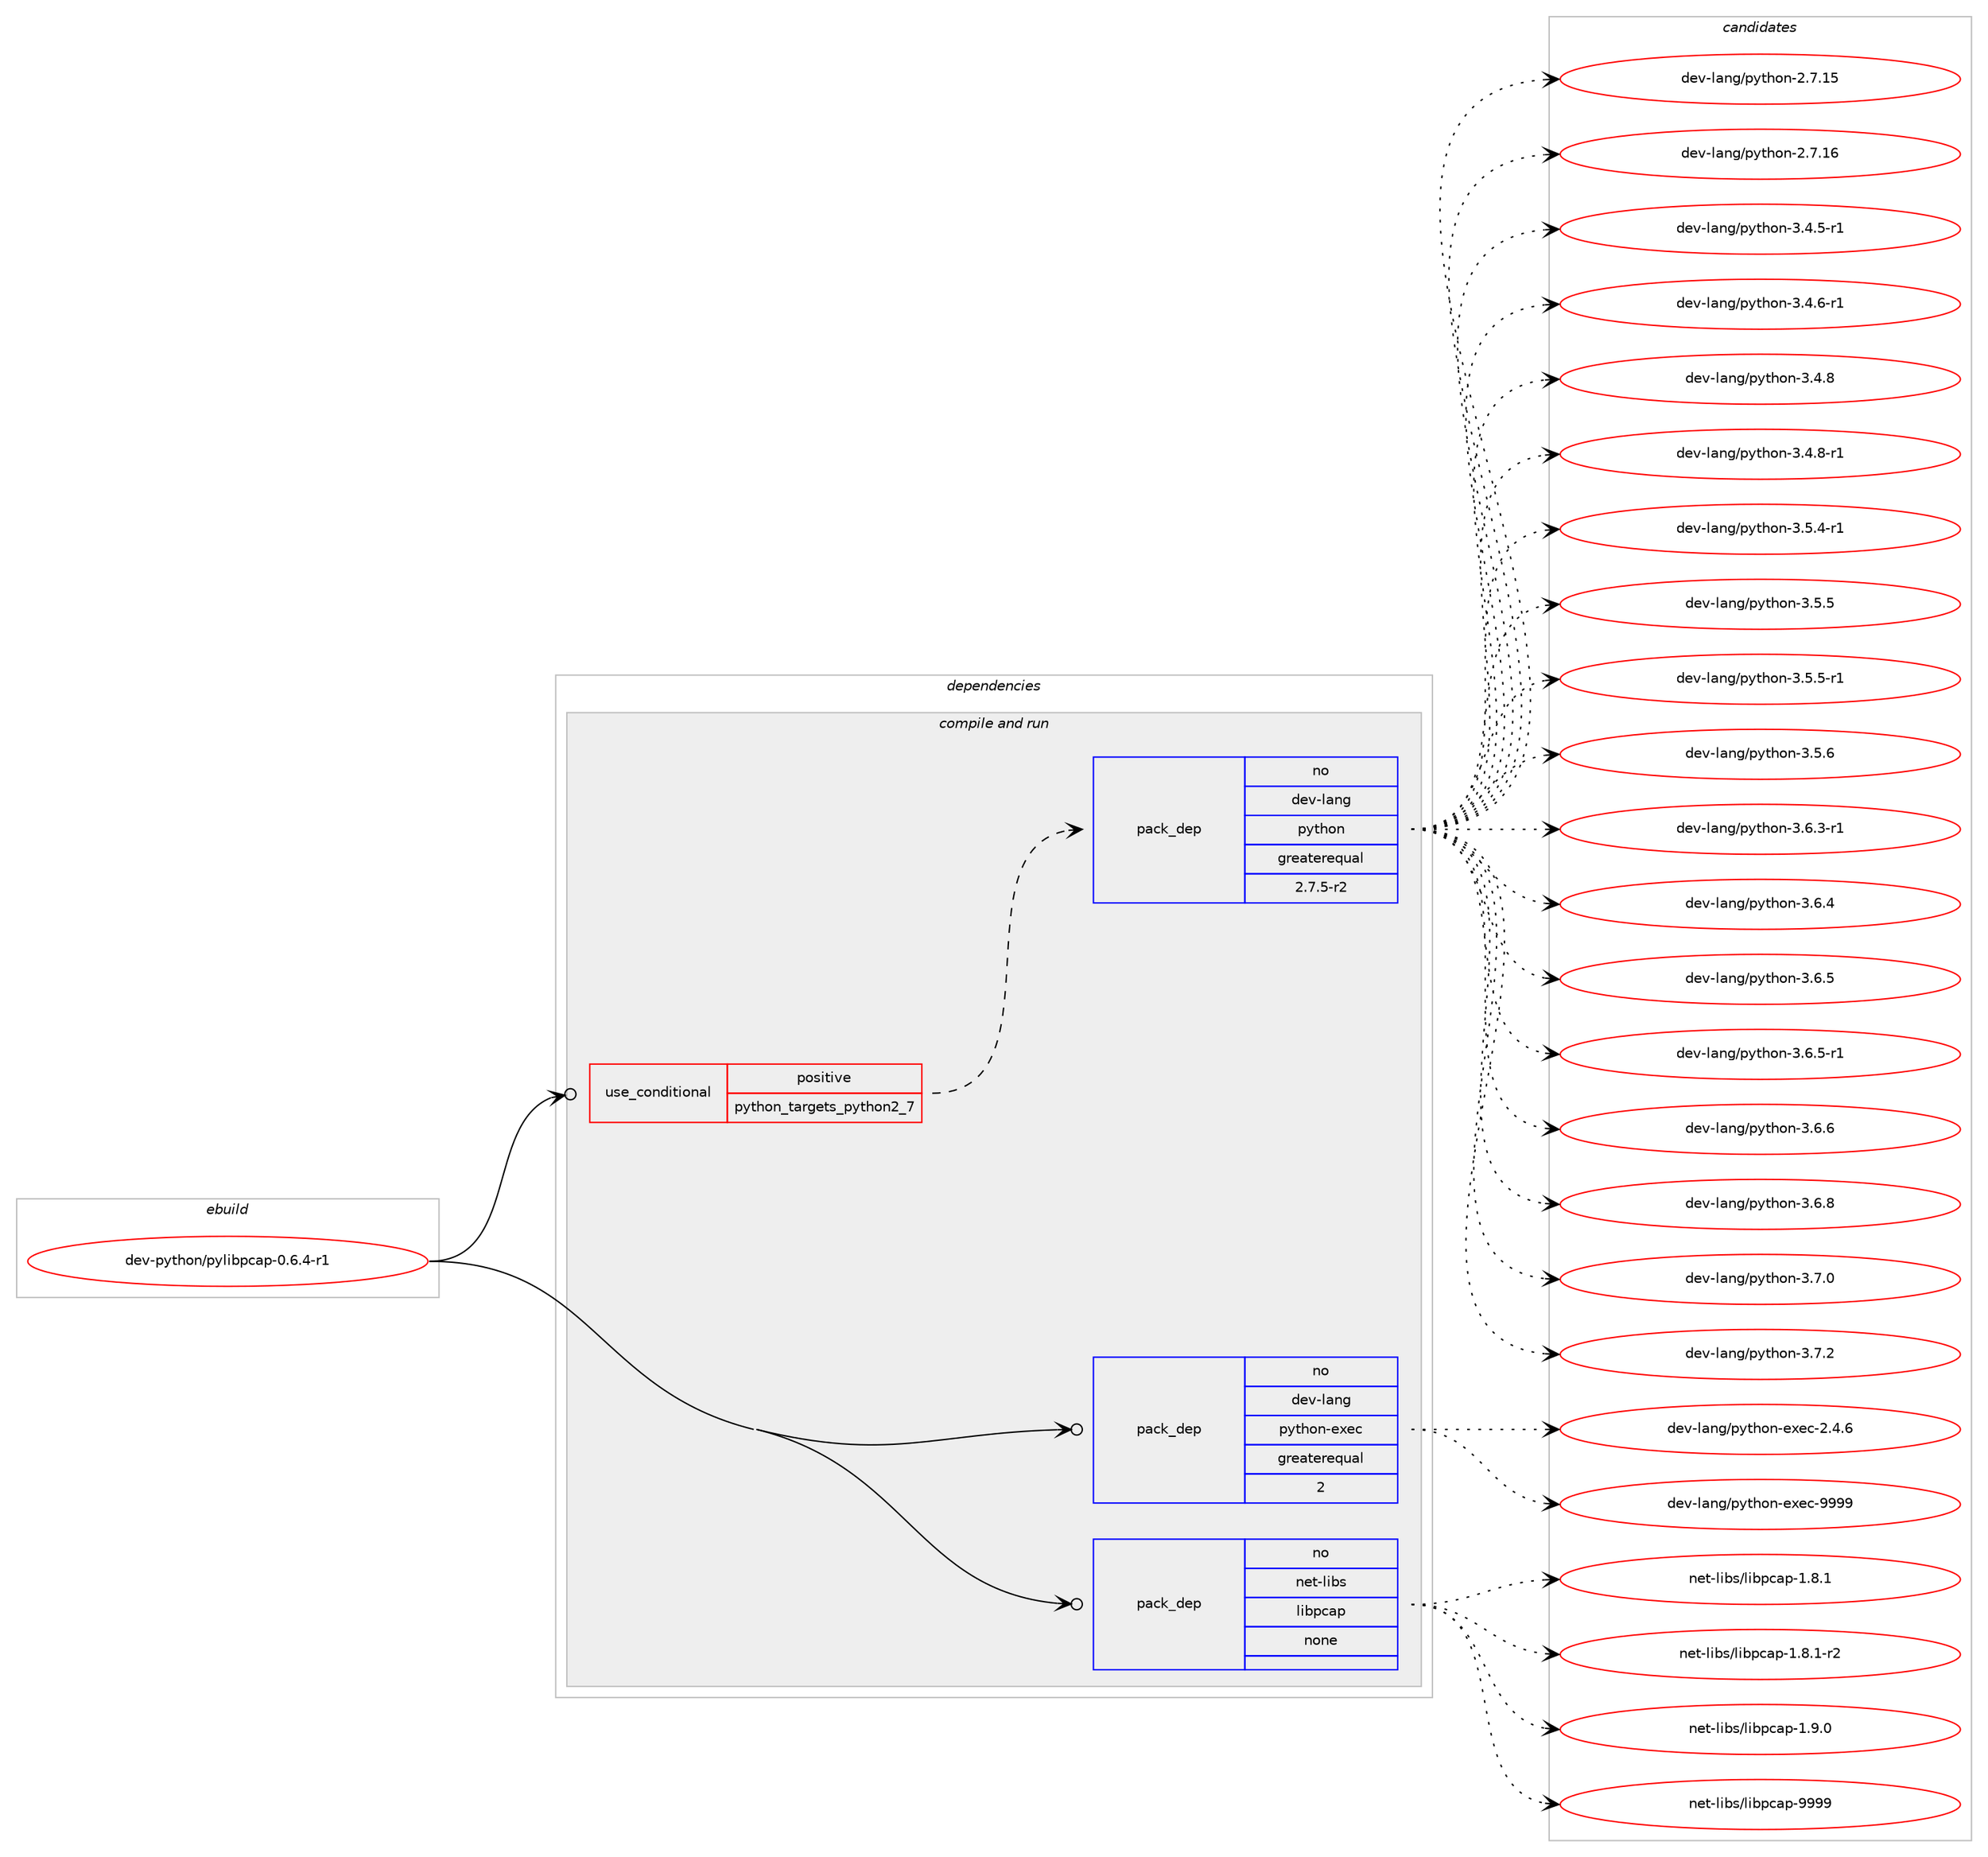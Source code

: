 digraph prolog {

# *************
# Graph options
# *************

newrank=true;
concentrate=true;
compound=true;
graph [rankdir=LR,fontname=Helvetica,fontsize=10,ranksep=1.5];#, ranksep=2.5, nodesep=0.2];
edge  [arrowhead=vee];
node  [fontname=Helvetica,fontsize=10];

# **********
# The ebuild
# **********

subgraph cluster_leftcol {
color=gray;
rank=same;
label=<<i>ebuild</i>>;
id [label="dev-python/pylibpcap-0.6.4-r1", color=red, width=4, href="../dev-python/pylibpcap-0.6.4-r1.svg"];
}

# ****************
# The dependencies
# ****************

subgraph cluster_midcol {
color=gray;
label=<<i>dependencies</i>>;
subgraph cluster_compile {
fillcolor="#eeeeee";
style=filled;
label=<<i>compile</i>>;
}
subgraph cluster_compileandrun {
fillcolor="#eeeeee";
style=filled;
label=<<i>compile and run</i>>;
subgraph cond381119 {
dependency1430247 [label=<<TABLE BORDER="0" CELLBORDER="1" CELLSPACING="0" CELLPADDING="4"><TR><TD ROWSPAN="3" CELLPADDING="10">use_conditional</TD></TR><TR><TD>positive</TD></TR><TR><TD>python_targets_python2_7</TD></TR></TABLE>>, shape=none, color=red];
subgraph pack1025806 {
dependency1430248 [label=<<TABLE BORDER="0" CELLBORDER="1" CELLSPACING="0" CELLPADDING="4" WIDTH="220"><TR><TD ROWSPAN="6" CELLPADDING="30">pack_dep</TD></TR><TR><TD WIDTH="110">no</TD></TR><TR><TD>dev-lang</TD></TR><TR><TD>python</TD></TR><TR><TD>greaterequal</TD></TR><TR><TD>2.7.5-r2</TD></TR></TABLE>>, shape=none, color=blue];
}
dependency1430247:e -> dependency1430248:w [weight=20,style="dashed",arrowhead="vee"];
}
id:e -> dependency1430247:w [weight=20,style="solid",arrowhead="odotvee"];
subgraph pack1025807 {
dependency1430249 [label=<<TABLE BORDER="0" CELLBORDER="1" CELLSPACING="0" CELLPADDING="4" WIDTH="220"><TR><TD ROWSPAN="6" CELLPADDING="30">pack_dep</TD></TR><TR><TD WIDTH="110">no</TD></TR><TR><TD>dev-lang</TD></TR><TR><TD>python-exec</TD></TR><TR><TD>greaterequal</TD></TR><TR><TD>2</TD></TR></TABLE>>, shape=none, color=blue];
}
id:e -> dependency1430249:w [weight=20,style="solid",arrowhead="odotvee"];
subgraph pack1025808 {
dependency1430250 [label=<<TABLE BORDER="0" CELLBORDER="1" CELLSPACING="0" CELLPADDING="4" WIDTH="220"><TR><TD ROWSPAN="6" CELLPADDING="30">pack_dep</TD></TR><TR><TD WIDTH="110">no</TD></TR><TR><TD>net-libs</TD></TR><TR><TD>libpcap</TD></TR><TR><TD>none</TD></TR><TR><TD></TD></TR></TABLE>>, shape=none, color=blue];
}
id:e -> dependency1430250:w [weight=20,style="solid",arrowhead="odotvee"];
}
subgraph cluster_run {
fillcolor="#eeeeee";
style=filled;
label=<<i>run</i>>;
}
}

# **************
# The candidates
# **************

subgraph cluster_choices {
rank=same;
color=gray;
label=<<i>candidates</i>>;

subgraph choice1025806 {
color=black;
nodesep=1;
choice10010111845108971101034711212111610411111045504655464953 [label="dev-lang/python-2.7.15", color=red, width=4,href="../dev-lang/python-2.7.15.svg"];
choice10010111845108971101034711212111610411111045504655464954 [label="dev-lang/python-2.7.16", color=red, width=4,href="../dev-lang/python-2.7.16.svg"];
choice1001011184510897110103471121211161041111104551465246534511449 [label="dev-lang/python-3.4.5-r1", color=red, width=4,href="../dev-lang/python-3.4.5-r1.svg"];
choice1001011184510897110103471121211161041111104551465246544511449 [label="dev-lang/python-3.4.6-r1", color=red, width=4,href="../dev-lang/python-3.4.6-r1.svg"];
choice100101118451089711010347112121116104111110455146524656 [label="dev-lang/python-3.4.8", color=red, width=4,href="../dev-lang/python-3.4.8.svg"];
choice1001011184510897110103471121211161041111104551465246564511449 [label="dev-lang/python-3.4.8-r1", color=red, width=4,href="../dev-lang/python-3.4.8-r1.svg"];
choice1001011184510897110103471121211161041111104551465346524511449 [label="dev-lang/python-3.5.4-r1", color=red, width=4,href="../dev-lang/python-3.5.4-r1.svg"];
choice100101118451089711010347112121116104111110455146534653 [label="dev-lang/python-3.5.5", color=red, width=4,href="../dev-lang/python-3.5.5.svg"];
choice1001011184510897110103471121211161041111104551465346534511449 [label="dev-lang/python-3.5.5-r1", color=red, width=4,href="../dev-lang/python-3.5.5-r1.svg"];
choice100101118451089711010347112121116104111110455146534654 [label="dev-lang/python-3.5.6", color=red, width=4,href="../dev-lang/python-3.5.6.svg"];
choice1001011184510897110103471121211161041111104551465446514511449 [label="dev-lang/python-3.6.3-r1", color=red, width=4,href="../dev-lang/python-3.6.3-r1.svg"];
choice100101118451089711010347112121116104111110455146544652 [label="dev-lang/python-3.6.4", color=red, width=4,href="../dev-lang/python-3.6.4.svg"];
choice100101118451089711010347112121116104111110455146544653 [label="dev-lang/python-3.6.5", color=red, width=4,href="../dev-lang/python-3.6.5.svg"];
choice1001011184510897110103471121211161041111104551465446534511449 [label="dev-lang/python-3.6.5-r1", color=red, width=4,href="../dev-lang/python-3.6.5-r1.svg"];
choice100101118451089711010347112121116104111110455146544654 [label="dev-lang/python-3.6.6", color=red, width=4,href="../dev-lang/python-3.6.6.svg"];
choice100101118451089711010347112121116104111110455146544656 [label="dev-lang/python-3.6.8", color=red, width=4,href="../dev-lang/python-3.6.8.svg"];
choice100101118451089711010347112121116104111110455146554648 [label="dev-lang/python-3.7.0", color=red, width=4,href="../dev-lang/python-3.7.0.svg"];
choice100101118451089711010347112121116104111110455146554650 [label="dev-lang/python-3.7.2", color=red, width=4,href="../dev-lang/python-3.7.2.svg"];
dependency1430248:e -> choice10010111845108971101034711212111610411111045504655464953:w [style=dotted,weight="100"];
dependency1430248:e -> choice10010111845108971101034711212111610411111045504655464954:w [style=dotted,weight="100"];
dependency1430248:e -> choice1001011184510897110103471121211161041111104551465246534511449:w [style=dotted,weight="100"];
dependency1430248:e -> choice1001011184510897110103471121211161041111104551465246544511449:w [style=dotted,weight="100"];
dependency1430248:e -> choice100101118451089711010347112121116104111110455146524656:w [style=dotted,weight="100"];
dependency1430248:e -> choice1001011184510897110103471121211161041111104551465246564511449:w [style=dotted,weight="100"];
dependency1430248:e -> choice1001011184510897110103471121211161041111104551465346524511449:w [style=dotted,weight="100"];
dependency1430248:e -> choice100101118451089711010347112121116104111110455146534653:w [style=dotted,weight="100"];
dependency1430248:e -> choice1001011184510897110103471121211161041111104551465346534511449:w [style=dotted,weight="100"];
dependency1430248:e -> choice100101118451089711010347112121116104111110455146534654:w [style=dotted,weight="100"];
dependency1430248:e -> choice1001011184510897110103471121211161041111104551465446514511449:w [style=dotted,weight="100"];
dependency1430248:e -> choice100101118451089711010347112121116104111110455146544652:w [style=dotted,weight="100"];
dependency1430248:e -> choice100101118451089711010347112121116104111110455146544653:w [style=dotted,weight="100"];
dependency1430248:e -> choice1001011184510897110103471121211161041111104551465446534511449:w [style=dotted,weight="100"];
dependency1430248:e -> choice100101118451089711010347112121116104111110455146544654:w [style=dotted,weight="100"];
dependency1430248:e -> choice100101118451089711010347112121116104111110455146544656:w [style=dotted,weight="100"];
dependency1430248:e -> choice100101118451089711010347112121116104111110455146554648:w [style=dotted,weight="100"];
dependency1430248:e -> choice100101118451089711010347112121116104111110455146554650:w [style=dotted,weight="100"];
}
subgraph choice1025807 {
color=black;
nodesep=1;
choice1001011184510897110103471121211161041111104510112010199455046524654 [label="dev-lang/python-exec-2.4.6", color=red, width=4,href="../dev-lang/python-exec-2.4.6.svg"];
choice10010111845108971101034711212111610411111045101120101994557575757 [label="dev-lang/python-exec-9999", color=red, width=4,href="../dev-lang/python-exec-9999.svg"];
dependency1430249:e -> choice1001011184510897110103471121211161041111104510112010199455046524654:w [style=dotted,weight="100"];
dependency1430249:e -> choice10010111845108971101034711212111610411111045101120101994557575757:w [style=dotted,weight="100"];
}
subgraph choice1025808 {
color=black;
nodesep=1;
choice110101116451081059811547108105981129997112454946564649 [label="net-libs/libpcap-1.8.1", color=red, width=4,href="../net-libs/libpcap-1.8.1.svg"];
choice1101011164510810598115471081059811299971124549465646494511450 [label="net-libs/libpcap-1.8.1-r2", color=red, width=4,href="../net-libs/libpcap-1.8.1-r2.svg"];
choice110101116451081059811547108105981129997112454946574648 [label="net-libs/libpcap-1.9.0", color=red, width=4,href="../net-libs/libpcap-1.9.0.svg"];
choice1101011164510810598115471081059811299971124557575757 [label="net-libs/libpcap-9999", color=red, width=4,href="../net-libs/libpcap-9999.svg"];
dependency1430250:e -> choice110101116451081059811547108105981129997112454946564649:w [style=dotted,weight="100"];
dependency1430250:e -> choice1101011164510810598115471081059811299971124549465646494511450:w [style=dotted,weight="100"];
dependency1430250:e -> choice110101116451081059811547108105981129997112454946574648:w [style=dotted,weight="100"];
dependency1430250:e -> choice1101011164510810598115471081059811299971124557575757:w [style=dotted,weight="100"];
}
}

}
